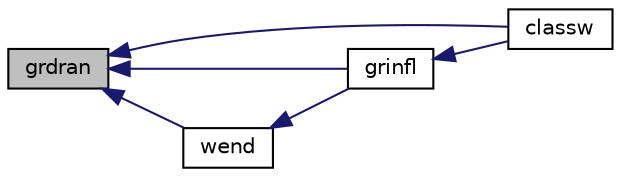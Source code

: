 digraph "grdran"
{
 // INTERACTIVE_SVG=YES
  edge [fontname="Helvetica",fontsize="10",labelfontname="Helvetica",labelfontsize="10"];
  node [fontname="Helvetica",fontsize="10",shape=record];
  rankdir="LR";
  Node1 [label="grdran",height=0.2,width=0.4,color="black", fillcolor="grey75", style="filled", fontcolor="black"];
  Node1 -> Node2 [dir="back",color="midnightblue",fontsize="10",style="solid"];
  Node2 [label="classw",height=0.2,width=0.4,color="black", fillcolor="white", style="filled",URL="$CLASSW_8f.html#aac1827011ed2ca61bd0274e83d1f80ad"];
  Node1 -> Node3 [dir="back",color="midnightblue",fontsize="10",style="solid"];
  Node3 [label="grinfl",height=0.2,width=0.4,color="black", fillcolor="white", style="filled",URL="$GRINFL_8f.html#aac6f2d3fad2a7b2c287fb2b821ba61f4"];
  Node3 -> Node2 [dir="back",color="midnightblue",fontsize="10",style="solid"];
  Node1 -> Node4 [dir="back",color="midnightblue",fontsize="10",style="solid"];
  Node4 [label="wend",height=0.2,width=0.4,color="black", fillcolor="white", style="filled",URL="$WEND_8f.html#aef71fcd76a2c9c23bd3d07a80231ca8b"];
  Node4 -> Node3 [dir="back",color="midnightblue",fontsize="10",style="solid"];
}
